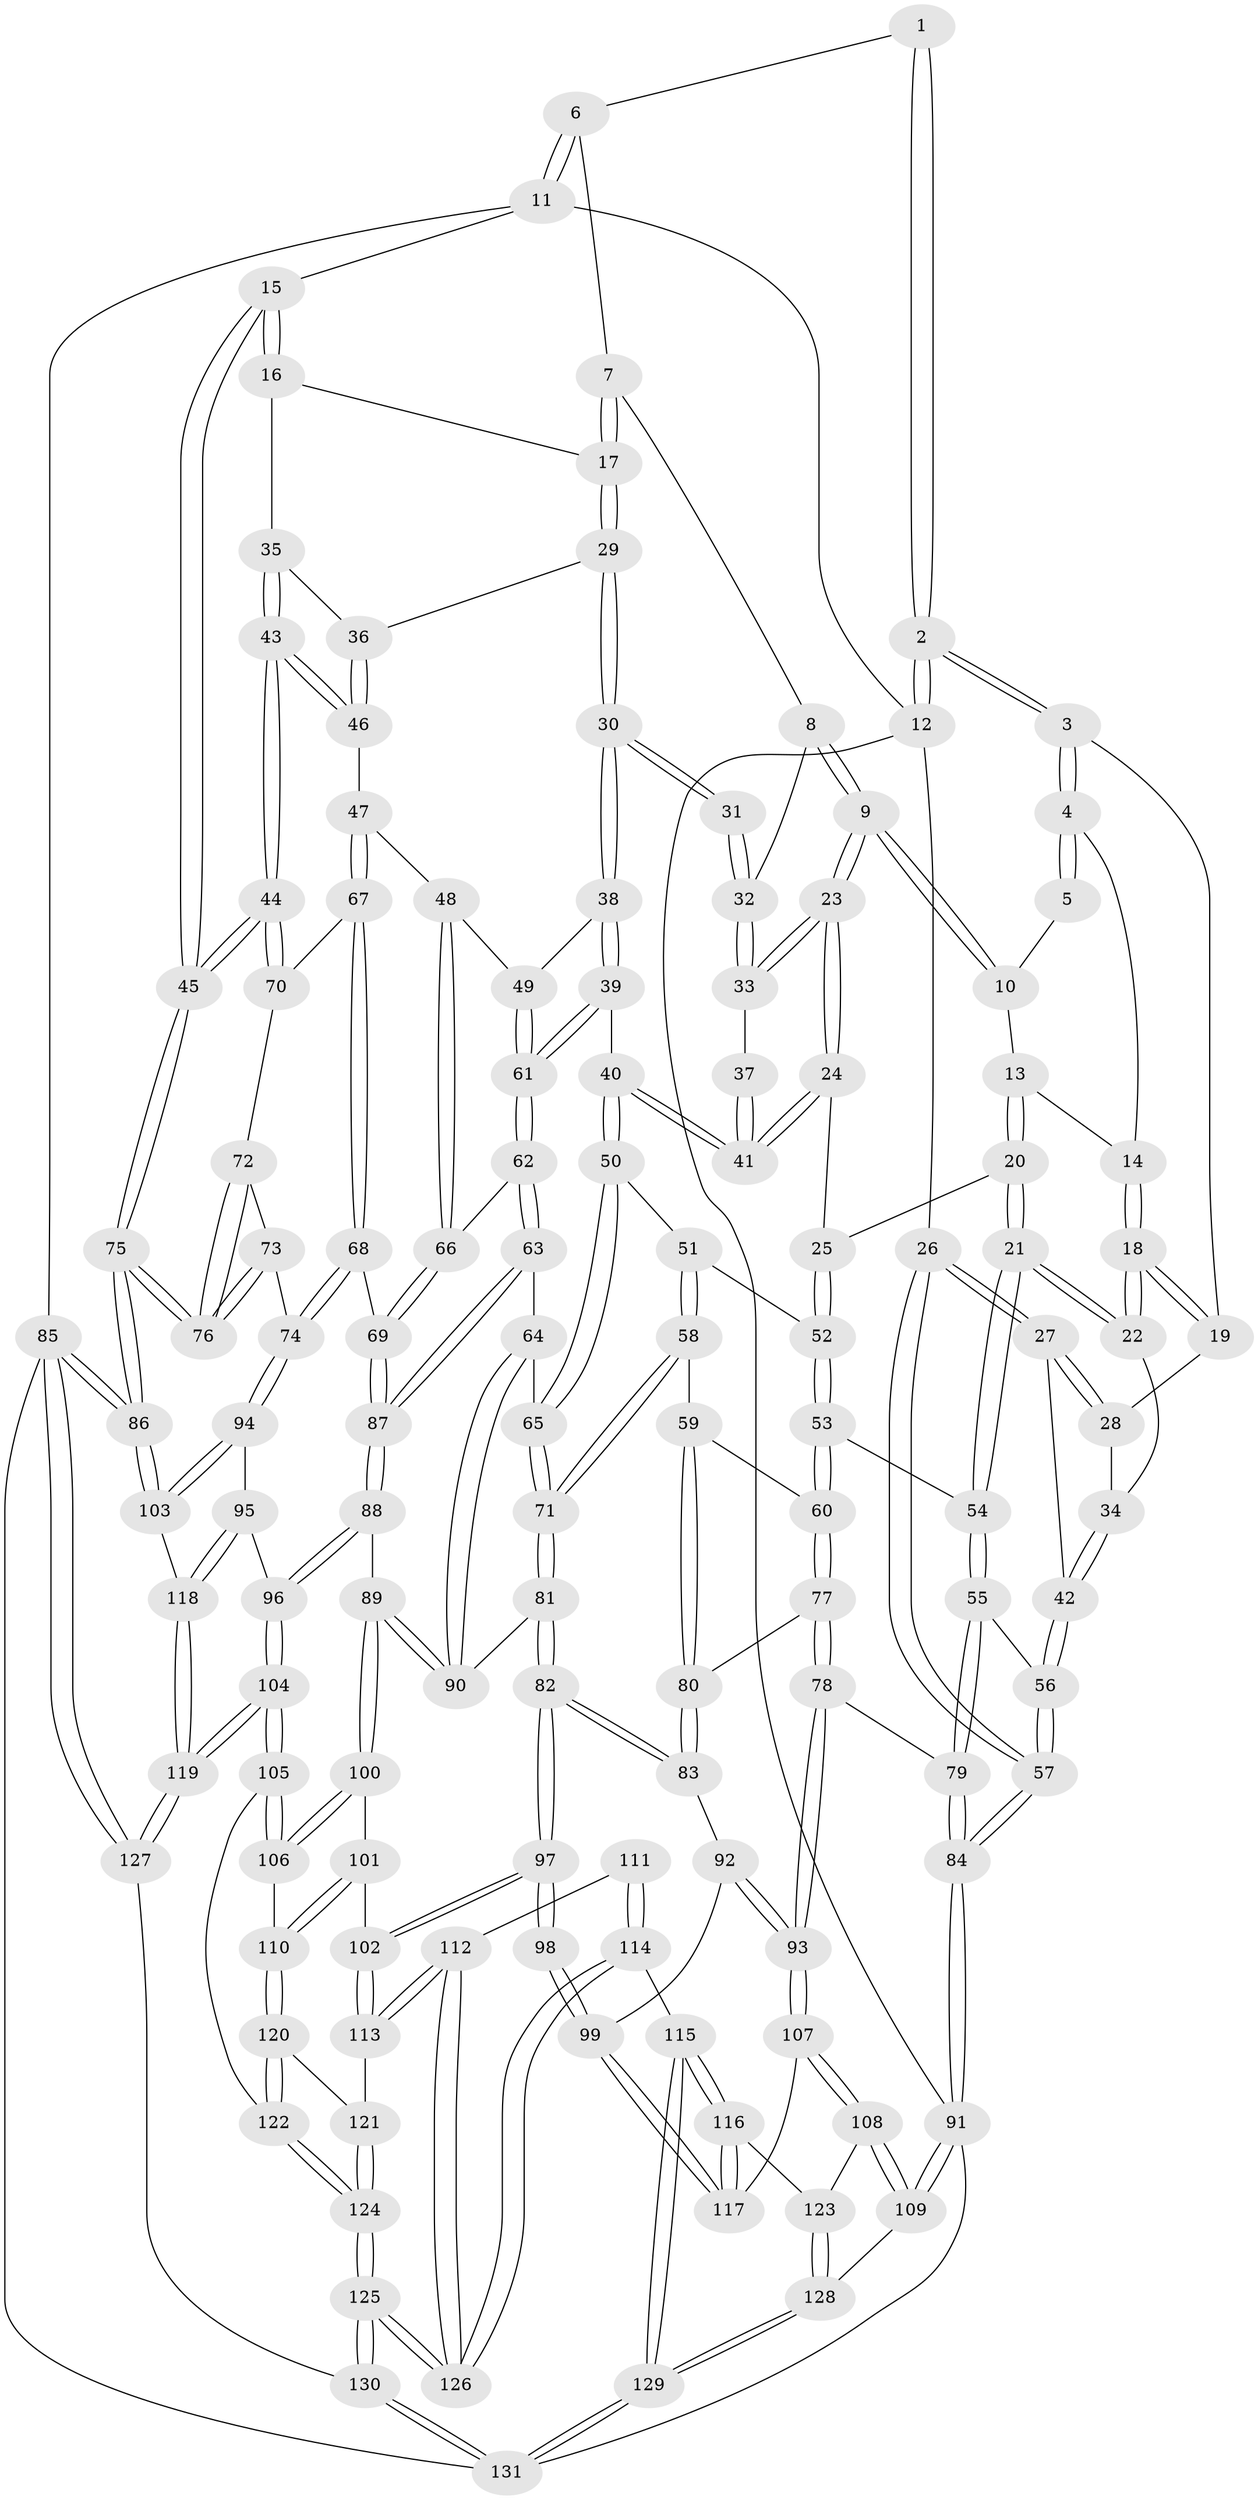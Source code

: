 // Generated by graph-tools (version 1.1) at 2025/59/03/09/25 04:59:55]
// undirected, 131 vertices, 324 edges
graph export_dot {
graph [start="1"]
  node [color=gray90,style=filled];
  1 [pos="+0.41771763925288996+0"];
  2 [pos="+0+0"];
  3 [pos="+0.22070038219277896+0.0969275161266196"];
  4 [pos="+0.24241589350660298+0.095729450133258"];
  5 [pos="+0.4117920082512521+0"];
  6 [pos="+0.7533900850651081+0"];
  7 [pos="+0.7315371708504186+0"];
  8 [pos="+0.637694418741852+0.10472773803931651"];
  9 [pos="+0.4878669205182151+0.1330958250673694"];
  10 [pos="+0.41798881211206856+0.015225271999537488"];
  11 [pos="+1+0"];
  12 [pos="+0+0"];
  13 [pos="+0.3411819114929509+0.11487436954045328"];
  14 [pos="+0.2995398904176673+0.11434451011773614"];
  15 [pos="+1+0"];
  16 [pos="+0.9405327619052513+0.17606896098925534"];
  17 [pos="+0.8250804175162402+0.19449653604110587"];
  18 [pos="+0.27526807446397217+0.20718754012488155"];
  19 [pos="+0.21769246604744497+0.11393914751026053"];
  20 [pos="+0.36109080153756057+0.25834533273616567"];
  21 [pos="+0.30835157855009426+0.28437167472869196"];
  22 [pos="+0.30237151761847053+0.2815906482850006"];
  23 [pos="+0.4598001878664965+0.24004795660609043"];
  24 [pos="+0.45519204097821553+0.24566657373557269"];
  25 [pos="+0.44389255761958046+0.252105247152753"];
  26 [pos="+0+0.004594507605437752"];
  27 [pos="+0+0.16161567759109077"];
  28 [pos="+0.16764378792299744+0.1762541050252154"];
  29 [pos="+0.7869555087469435+0.25465918967756984"];
  30 [pos="+0.7409349247643122+0.27444898473045126"];
  31 [pos="+0.6646350464875532+0.21247563548972392"];
  32 [pos="+0.6430939851997088+0.13358425909981533"];
  33 [pos="+0.5222760643827452+0.2394369378090646"];
  34 [pos="+0.218129770481156+0.27368672821029494"];
  35 [pos="+0.9454391649291806+0.30606486358049045"];
  36 [pos="+0.8568552529873915+0.3102458186461554"];
  37 [pos="+0.5982206926988487+0.24711255872938628"];
  38 [pos="+0.7349707904655516+0.2909012784128322"];
  39 [pos="+0.6166887667814067+0.3790188577502029"];
  40 [pos="+0.6012507354689133+0.3807778189684687"];
  41 [pos="+0.5959990254066422+0.3714495611134364"];
  42 [pos="+0.11450666929650445+0.31989503872766273"];
  43 [pos="+1+0.38518334828830475"];
  44 [pos="+1+0.3910481153507689"];
  45 [pos="+1+0.40180871780384486"];
  46 [pos="+0.8624493665659211+0.3790261085109609"];
  47 [pos="+0.8375486339263472+0.4219550848907096"];
  48 [pos="+0.8071761873841495+0.41748733558309203"];
  49 [pos="+0.768621154349616+0.3997997466722162"];
  50 [pos="+0.5819559797982183+0.40442778182940553"];
  51 [pos="+0.467029935606016+0.39283985580145203"];
  52 [pos="+0.46305065892013475+0.3887076398573646"];
  53 [pos="+0.32894222256292727+0.4282701539254143"];
  54 [pos="+0.3047544706099369+0.40325895172274134"];
  55 [pos="+0.14246736443369978+0.47490478846376877"];
  56 [pos="+0.11269799555369477+0.4046201761262867"];
  57 [pos="+0+0.38809115570788405"];
  58 [pos="+0.4613969246049515+0.5053966374389943"];
  59 [pos="+0.3590799144484425+0.48151365478769675"];
  60 [pos="+0.34983257230841097+0.47663220164764014"];
  61 [pos="+0.7086445160959206+0.45958214052106133"];
  62 [pos="+0.708451234674841+0.524699790442376"];
  63 [pos="+0.6877692995266595+0.5387019117233252"];
  64 [pos="+0.6642268809445717+0.5431745005859824"];
  65 [pos="+0.5615465878806681+0.5238428952209052"];
  66 [pos="+0.7622678211196225+0.5362533765560415"];
  67 [pos="+0.8627858345902807+0.45769164239815974"];
  68 [pos="+0.8349514631194489+0.5701104026270002"];
  69 [pos="+0.834401958477007+0.5700119278402659"];
  70 [pos="+0.955094986665909+0.4500793741993693"];
  71 [pos="+0.5156585057695358+0.5546897599259364"];
  72 [pos="+0.9508074720075027+0.4693328949032112"];
  73 [pos="+0.9078283158985649+0.6102191237710585"];
  74 [pos="+0.8832249081944642+0.6150194343034279"];
  75 [pos="+1+0.6542103281197658"];
  76 [pos="+1+0.6218781445151255"];
  77 [pos="+0.2901984438776758+0.5701766166053064"];
  78 [pos="+0.19640085374594624+0.6256017299723727"];
  79 [pos="+0.12437528223154383+0.5460091174023634"];
  80 [pos="+0.3934789200170388+0.6106161202859469"];
  81 [pos="+0.5025601051199214+0.6043414214526345"];
  82 [pos="+0.4836618059362181+0.6414706329359249"];
  83 [pos="+0.39892569440824044+0.6155769133943872"];
  84 [pos="+0+0.6126240451098875"];
  85 [pos="+1+1"];
  86 [pos="+1+0.9015493026215435"];
  87 [pos="+0.7192868317527032+0.6541885882984313"];
  88 [pos="+0.7109354502965126+0.6885379203969536"];
  89 [pos="+0.6638399624321861+0.6910777053945102"];
  90 [pos="+0.6407598571542407+0.6417803055193804"];
  91 [pos="+0+0.7689906707348447"];
  92 [pos="+0.3681348923657163+0.6342833617975824"];
  93 [pos="+0.20325068470977625+0.6552633835229285"];
  94 [pos="+0.8644397798040296+0.6672959351344624"];
  95 [pos="+0.7783237495859165+0.7252273660379382"];
  96 [pos="+0.7557097785991396+0.7251699269266958"];
  97 [pos="+0.4852646530922637+0.6773188628379444"];
  98 [pos="+0.36672300170332456+0.7243887410692833"];
  99 [pos="+0.3174639473263045+0.7206581241025212"];
  100 [pos="+0.6284272725350246+0.7189202300557834"];
  101 [pos="+0.5443172468152675+0.705905906169909"];
  102 [pos="+0.4934514991029105+0.6923227397724154"];
  103 [pos="+0.9250166674998972+0.790235087616876"];
  104 [pos="+0.685956083719979+0.8581175370341104"];
  105 [pos="+0.6841392298078872+0.8575917023513954"];
  106 [pos="+0.6295472865871882+0.7264582661260912"];
  107 [pos="+0.20848213058198553+0.7028918295398956"];
  108 [pos="+0.17815258666260408+0.732095997569793"];
  109 [pos="+0.05698089224533766+0.832691664656829"];
  110 [pos="+0.5906170203971476+0.7949807410487867"];
  111 [pos="+0.3747720092770405+0.7545629609686672"];
  112 [pos="+0.44083525894511655+0.8178567449307877"];
  113 [pos="+0.4883602826240864+0.7688853724993211"];
  114 [pos="+0.36341518995917277+0.8719981065069168"];
  115 [pos="+0.31754466755087907+0.8644751541159964"];
  116 [pos="+0.3127510545339374+0.861440283350437"];
  117 [pos="+0.25003767049737724+0.7289029620515092"];
  118 [pos="+0.8390984324224908+0.834723831662472"];
  119 [pos="+0.7790978149106798+0.9532750569718242"];
  120 [pos="+0.5860600331099554+0.8212405400354813"];
  121 [pos="+0.507633540296315+0.789327510906955"];
  122 [pos="+0.6224258587894577+0.8637433065985639"];
  123 [pos="+0.2288626352107886+0.8933667919496312"];
  124 [pos="+0.5370963651445098+0.9343060009823685"];
  125 [pos="+0.48126717278972175+1"];
  126 [pos="+0.3963322109799929+0.8836494664046562"];
  127 [pos="+0.8568470623100612+1"];
  128 [pos="+0.13239443676456406+0.9508525886493776"];
  129 [pos="+0.18501641796607796+1"];
  130 [pos="+0.48881931129241857+1"];
  131 [pos="+0.18554646454318524+1"];
  1 -- 2;
  1 -- 2;
  1 -- 6;
  2 -- 3;
  2 -- 3;
  2 -- 12;
  2 -- 12;
  3 -- 4;
  3 -- 4;
  3 -- 19;
  4 -- 5;
  4 -- 5;
  4 -- 14;
  5 -- 10;
  6 -- 7;
  6 -- 11;
  6 -- 11;
  7 -- 8;
  7 -- 17;
  7 -- 17;
  8 -- 9;
  8 -- 9;
  8 -- 32;
  9 -- 10;
  9 -- 10;
  9 -- 23;
  9 -- 23;
  10 -- 13;
  11 -- 12;
  11 -- 15;
  11 -- 85;
  12 -- 26;
  12 -- 91;
  13 -- 14;
  13 -- 20;
  13 -- 20;
  14 -- 18;
  14 -- 18;
  15 -- 16;
  15 -- 16;
  15 -- 45;
  15 -- 45;
  16 -- 17;
  16 -- 35;
  17 -- 29;
  17 -- 29;
  18 -- 19;
  18 -- 19;
  18 -- 22;
  18 -- 22;
  19 -- 28;
  20 -- 21;
  20 -- 21;
  20 -- 25;
  21 -- 22;
  21 -- 22;
  21 -- 54;
  21 -- 54;
  22 -- 34;
  23 -- 24;
  23 -- 24;
  23 -- 33;
  23 -- 33;
  24 -- 25;
  24 -- 41;
  24 -- 41;
  25 -- 52;
  25 -- 52;
  26 -- 27;
  26 -- 27;
  26 -- 57;
  26 -- 57;
  27 -- 28;
  27 -- 28;
  27 -- 42;
  28 -- 34;
  29 -- 30;
  29 -- 30;
  29 -- 36;
  30 -- 31;
  30 -- 31;
  30 -- 38;
  30 -- 38;
  31 -- 32;
  31 -- 32;
  32 -- 33;
  32 -- 33;
  33 -- 37;
  34 -- 42;
  34 -- 42;
  35 -- 36;
  35 -- 43;
  35 -- 43;
  36 -- 46;
  36 -- 46;
  37 -- 41;
  37 -- 41;
  38 -- 39;
  38 -- 39;
  38 -- 49;
  39 -- 40;
  39 -- 61;
  39 -- 61;
  40 -- 41;
  40 -- 41;
  40 -- 50;
  40 -- 50;
  42 -- 56;
  42 -- 56;
  43 -- 44;
  43 -- 44;
  43 -- 46;
  43 -- 46;
  44 -- 45;
  44 -- 45;
  44 -- 70;
  44 -- 70;
  45 -- 75;
  45 -- 75;
  46 -- 47;
  47 -- 48;
  47 -- 67;
  47 -- 67;
  48 -- 49;
  48 -- 66;
  48 -- 66;
  49 -- 61;
  49 -- 61;
  50 -- 51;
  50 -- 65;
  50 -- 65;
  51 -- 52;
  51 -- 58;
  51 -- 58;
  52 -- 53;
  52 -- 53;
  53 -- 54;
  53 -- 60;
  53 -- 60;
  54 -- 55;
  54 -- 55;
  55 -- 56;
  55 -- 79;
  55 -- 79;
  56 -- 57;
  56 -- 57;
  57 -- 84;
  57 -- 84;
  58 -- 59;
  58 -- 71;
  58 -- 71;
  59 -- 60;
  59 -- 80;
  59 -- 80;
  60 -- 77;
  60 -- 77;
  61 -- 62;
  61 -- 62;
  62 -- 63;
  62 -- 63;
  62 -- 66;
  63 -- 64;
  63 -- 87;
  63 -- 87;
  64 -- 65;
  64 -- 90;
  64 -- 90;
  65 -- 71;
  65 -- 71;
  66 -- 69;
  66 -- 69;
  67 -- 68;
  67 -- 68;
  67 -- 70;
  68 -- 69;
  68 -- 74;
  68 -- 74;
  69 -- 87;
  69 -- 87;
  70 -- 72;
  71 -- 81;
  71 -- 81;
  72 -- 73;
  72 -- 76;
  72 -- 76;
  73 -- 74;
  73 -- 76;
  73 -- 76;
  74 -- 94;
  74 -- 94;
  75 -- 76;
  75 -- 76;
  75 -- 86;
  75 -- 86;
  77 -- 78;
  77 -- 78;
  77 -- 80;
  78 -- 79;
  78 -- 93;
  78 -- 93;
  79 -- 84;
  79 -- 84;
  80 -- 83;
  80 -- 83;
  81 -- 82;
  81 -- 82;
  81 -- 90;
  82 -- 83;
  82 -- 83;
  82 -- 97;
  82 -- 97;
  83 -- 92;
  84 -- 91;
  84 -- 91;
  85 -- 86;
  85 -- 86;
  85 -- 127;
  85 -- 127;
  85 -- 131;
  86 -- 103;
  86 -- 103;
  87 -- 88;
  87 -- 88;
  88 -- 89;
  88 -- 96;
  88 -- 96;
  89 -- 90;
  89 -- 90;
  89 -- 100;
  89 -- 100;
  91 -- 109;
  91 -- 109;
  91 -- 131;
  92 -- 93;
  92 -- 93;
  92 -- 99;
  93 -- 107;
  93 -- 107;
  94 -- 95;
  94 -- 103;
  94 -- 103;
  95 -- 96;
  95 -- 118;
  95 -- 118;
  96 -- 104;
  96 -- 104;
  97 -- 98;
  97 -- 98;
  97 -- 102;
  97 -- 102;
  98 -- 99;
  98 -- 99;
  99 -- 117;
  99 -- 117;
  100 -- 101;
  100 -- 106;
  100 -- 106;
  101 -- 102;
  101 -- 110;
  101 -- 110;
  102 -- 113;
  102 -- 113;
  103 -- 118;
  104 -- 105;
  104 -- 105;
  104 -- 119;
  104 -- 119;
  105 -- 106;
  105 -- 106;
  105 -- 122;
  106 -- 110;
  107 -- 108;
  107 -- 108;
  107 -- 117;
  108 -- 109;
  108 -- 109;
  108 -- 123;
  109 -- 128;
  110 -- 120;
  110 -- 120;
  111 -- 112;
  111 -- 114;
  111 -- 114;
  112 -- 113;
  112 -- 113;
  112 -- 126;
  112 -- 126;
  113 -- 121;
  114 -- 115;
  114 -- 126;
  114 -- 126;
  115 -- 116;
  115 -- 116;
  115 -- 129;
  115 -- 129;
  116 -- 117;
  116 -- 117;
  116 -- 123;
  118 -- 119;
  118 -- 119;
  119 -- 127;
  119 -- 127;
  120 -- 121;
  120 -- 122;
  120 -- 122;
  121 -- 124;
  121 -- 124;
  122 -- 124;
  122 -- 124;
  123 -- 128;
  123 -- 128;
  124 -- 125;
  124 -- 125;
  125 -- 126;
  125 -- 126;
  125 -- 130;
  125 -- 130;
  127 -- 130;
  128 -- 129;
  128 -- 129;
  129 -- 131;
  129 -- 131;
  130 -- 131;
  130 -- 131;
}
